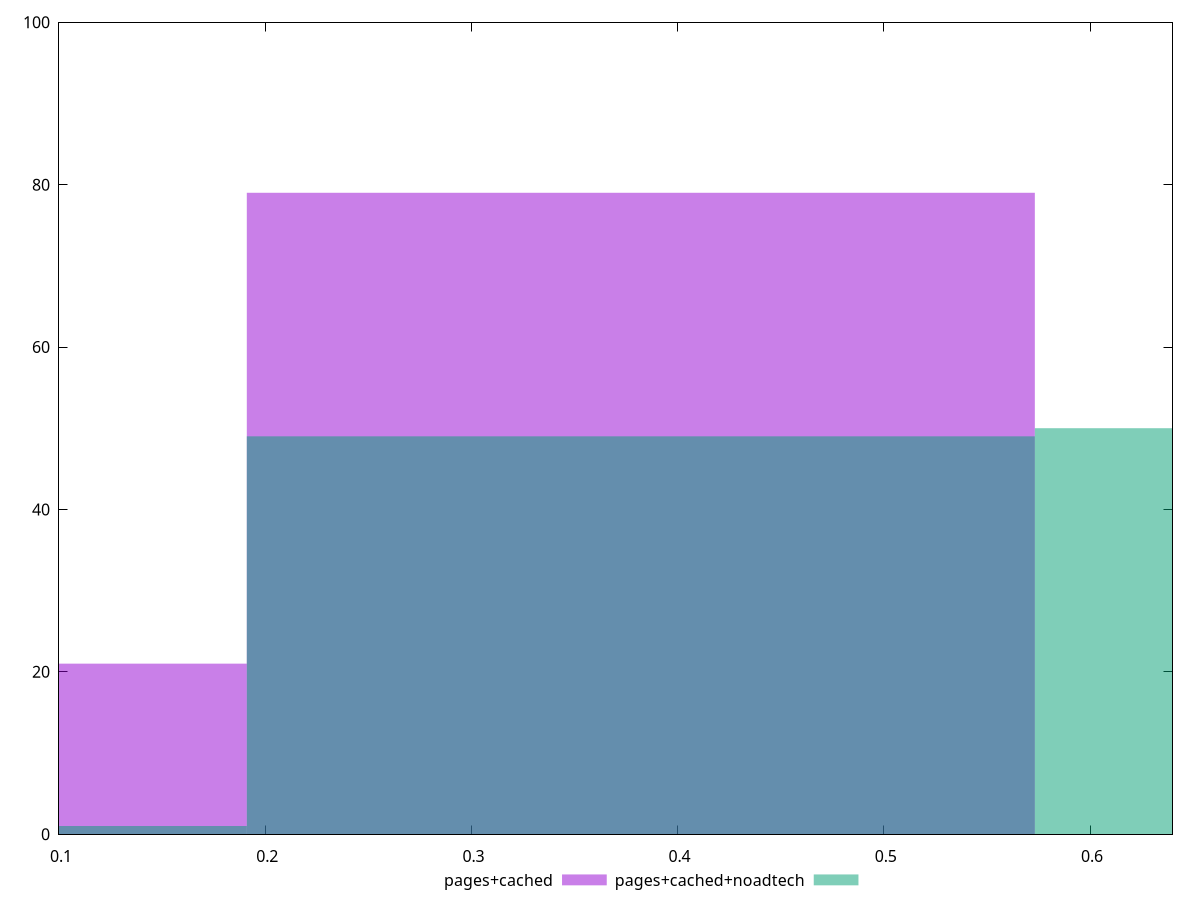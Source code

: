 reset

$pagesCached <<EOF
0 21
0.38216181649230996 79
EOF

$pagesCachedNoadtech <<EOF
0.38216181649230996 49
0.7643236329846199 50
0 1
EOF

set key outside below
set boxwidth 0.38216181649230996
set xrange [0.1:0.64]
set yrange [0:100]
set trange [0:100]
set style fill transparent solid 0.5 noborder
set terminal svg size 640, 500 enhanced background rgb 'white'
set output "report_00015_2021-02-09T16-11-33.973Z/meta/score/comparison/histogram/1_vs_2.svg"

plot $pagesCached title "pages+cached" with boxes, \
     $pagesCachedNoadtech title "pages+cached+noadtech" with boxes

reset
